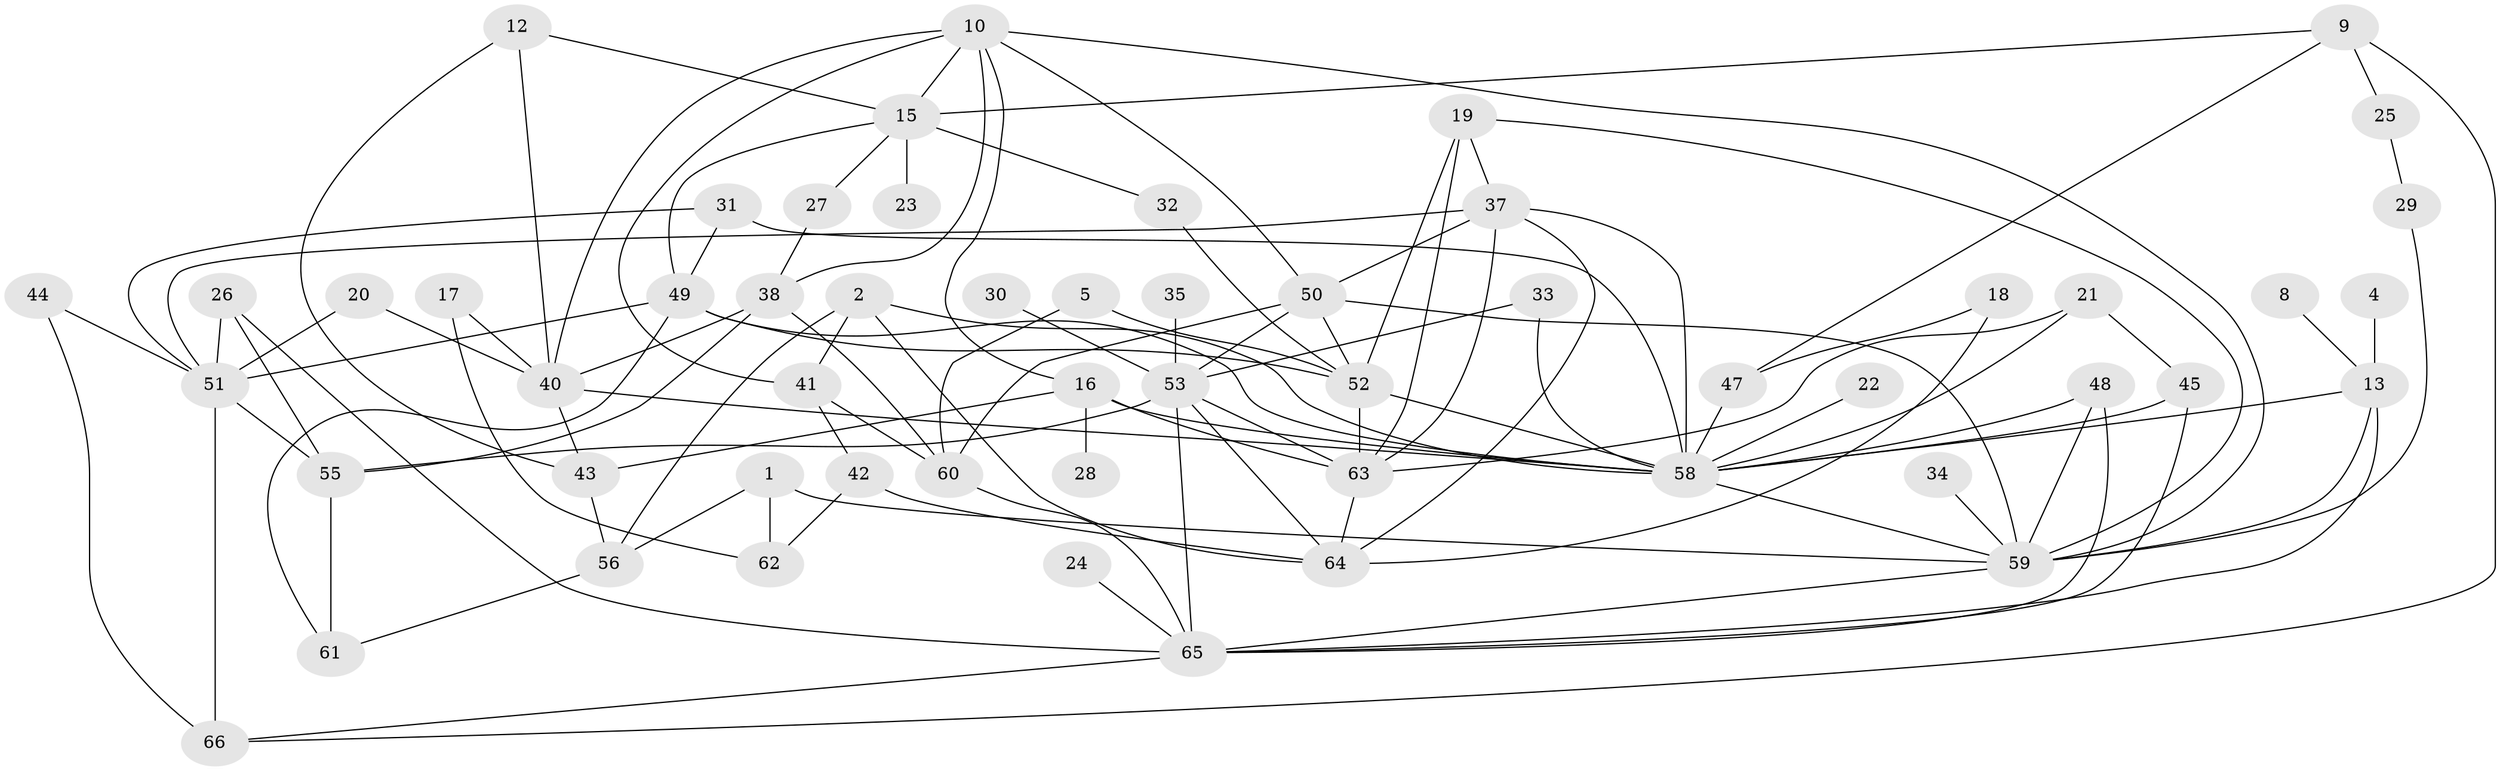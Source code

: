 // original degree distribution, {1: 0.17424242424242425, 3: 0.25, 2: 0.21212121212121213, 5: 0.07575757575757576, 4: 0.1590909090909091, 0: 0.06818181818181818, 6: 0.05303030303030303, 8: 0.007575757575757576}
// Generated by graph-tools (version 1.1) at 2025/49/03/09/25 03:49:12]
// undirected, 56 vertices, 112 edges
graph export_dot {
graph [start="1"]
  node [color=gray90,style=filled];
  1;
  2;
  4;
  5;
  8;
  9;
  10;
  12;
  13;
  15;
  16;
  17;
  18;
  19;
  20;
  21;
  22;
  23;
  24;
  25;
  26;
  27;
  28;
  29;
  30;
  31;
  32;
  33;
  34;
  35;
  37;
  38;
  40;
  41;
  42;
  43;
  44;
  45;
  47;
  48;
  49;
  50;
  51;
  52;
  53;
  55;
  56;
  58;
  59;
  60;
  61;
  62;
  63;
  64;
  65;
  66;
  1 -- 56 [weight=1.0];
  1 -- 59 [weight=1.0];
  1 -- 62 [weight=1.0];
  2 -- 41 [weight=1.0];
  2 -- 56 [weight=1.0];
  2 -- 58 [weight=1.0];
  2 -- 64 [weight=1.0];
  4 -- 13 [weight=1.0];
  5 -- 52 [weight=1.0];
  5 -- 60 [weight=1.0];
  8 -- 13 [weight=1.0];
  9 -- 15 [weight=1.0];
  9 -- 25 [weight=1.0];
  9 -- 47 [weight=1.0];
  9 -- 66 [weight=1.0];
  10 -- 15 [weight=1.0];
  10 -- 16 [weight=1.0];
  10 -- 38 [weight=1.0];
  10 -- 40 [weight=1.0];
  10 -- 41 [weight=1.0];
  10 -- 50 [weight=1.0];
  10 -- 59 [weight=1.0];
  12 -- 15 [weight=1.0];
  12 -- 40 [weight=1.0];
  12 -- 43 [weight=1.0];
  13 -- 58 [weight=1.0];
  13 -- 59 [weight=1.0];
  13 -- 65 [weight=1.0];
  15 -- 23 [weight=1.0];
  15 -- 27 [weight=1.0];
  15 -- 32 [weight=1.0];
  15 -- 49 [weight=1.0];
  16 -- 28 [weight=1.0];
  16 -- 43 [weight=1.0];
  16 -- 58 [weight=1.0];
  16 -- 63 [weight=1.0];
  17 -- 40 [weight=1.0];
  17 -- 62 [weight=1.0];
  18 -- 47 [weight=1.0];
  18 -- 64 [weight=1.0];
  19 -- 37 [weight=1.0];
  19 -- 52 [weight=1.0];
  19 -- 59 [weight=1.0];
  19 -- 63 [weight=1.0];
  20 -- 40 [weight=1.0];
  20 -- 51 [weight=1.0];
  21 -- 45 [weight=1.0];
  21 -- 58 [weight=1.0];
  21 -- 63 [weight=1.0];
  22 -- 58 [weight=1.0];
  24 -- 65 [weight=1.0];
  25 -- 29 [weight=1.0];
  26 -- 51 [weight=1.0];
  26 -- 55 [weight=1.0];
  26 -- 65 [weight=1.0];
  27 -- 38 [weight=1.0];
  29 -- 59 [weight=1.0];
  30 -- 53 [weight=1.0];
  31 -- 49 [weight=1.0];
  31 -- 51 [weight=1.0];
  31 -- 58 [weight=1.0];
  32 -- 52 [weight=1.0];
  33 -- 53 [weight=1.0];
  33 -- 58 [weight=1.0];
  34 -- 59 [weight=1.0];
  35 -- 53 [weight=2.0];
  37 -- 50 [weight=1.0];
  37 -- 51 [weight=1.0];
  37 -- 58 [weight=1.0];
  37 -- 63 [weight=1.0];
  37 -- 64 [weight=1.0];
  38 -- 40 [weight=1.0];
  38 -- 55 [weight=1.0];
  38 -- 60 [weight=1.0];
  40 -- 43 [weight=1.0];
  40 -- 58 [weight=1.0];
  41 -- 42 [weight=1.0];
  41 -- 60 [weight=1.0];
  42 -- 62 [weight=1.0];
  42 -- 64 [weight=1.0];
  43 -- 56 [weight=1.0];
  44 -- 51 [weight=2.0];
  44 -- 66 [weight=1.0];
  45 -- 58 [weight=1.0];
  45 -- 65 [weight=1.0];
  47 -- 58 [weight=1.0];
  48 -- 58 [weight=1.0];
  48 -- 59 [weight=1.0];
  48 -- 65 [weight=1.0];
  49 -- 51 [weight=1.0];
  49 -- 52 [weight=1.0];
  49 -- 58 [weight=1.0];
  49 -- 61 [weight=1.0];
  50 -- 52 [weight=1.0];
  50 -- 53 [weight=1.0];
  50 -- 59 [weight=1.0];
  50 -- 60 [weight=1.0];
  51 -- 55 [weight=1.0];
  51 -- 66 [weight=2.0];
  52 -- 58 [weight=1.0];
  52 -- 63 [weight=1.0];
  53 -- 55 [weight=1.0];
  53 -- 63 [weight=1.0];
  53 -- 64 [weight=1.0];
  53 -- 65 [weight=1.0];
  55 -- 61 [weight=1.0];
  56 -- 61 [weight=1.0];
  58 -- 59 [weight=1.0];
  59 -- 65 [weight=1.0];
  60 -- 65 [weight=1.0];
  63 -- 64 [weight=1.0];
  65 -- 66 [weight=1.0];
}
